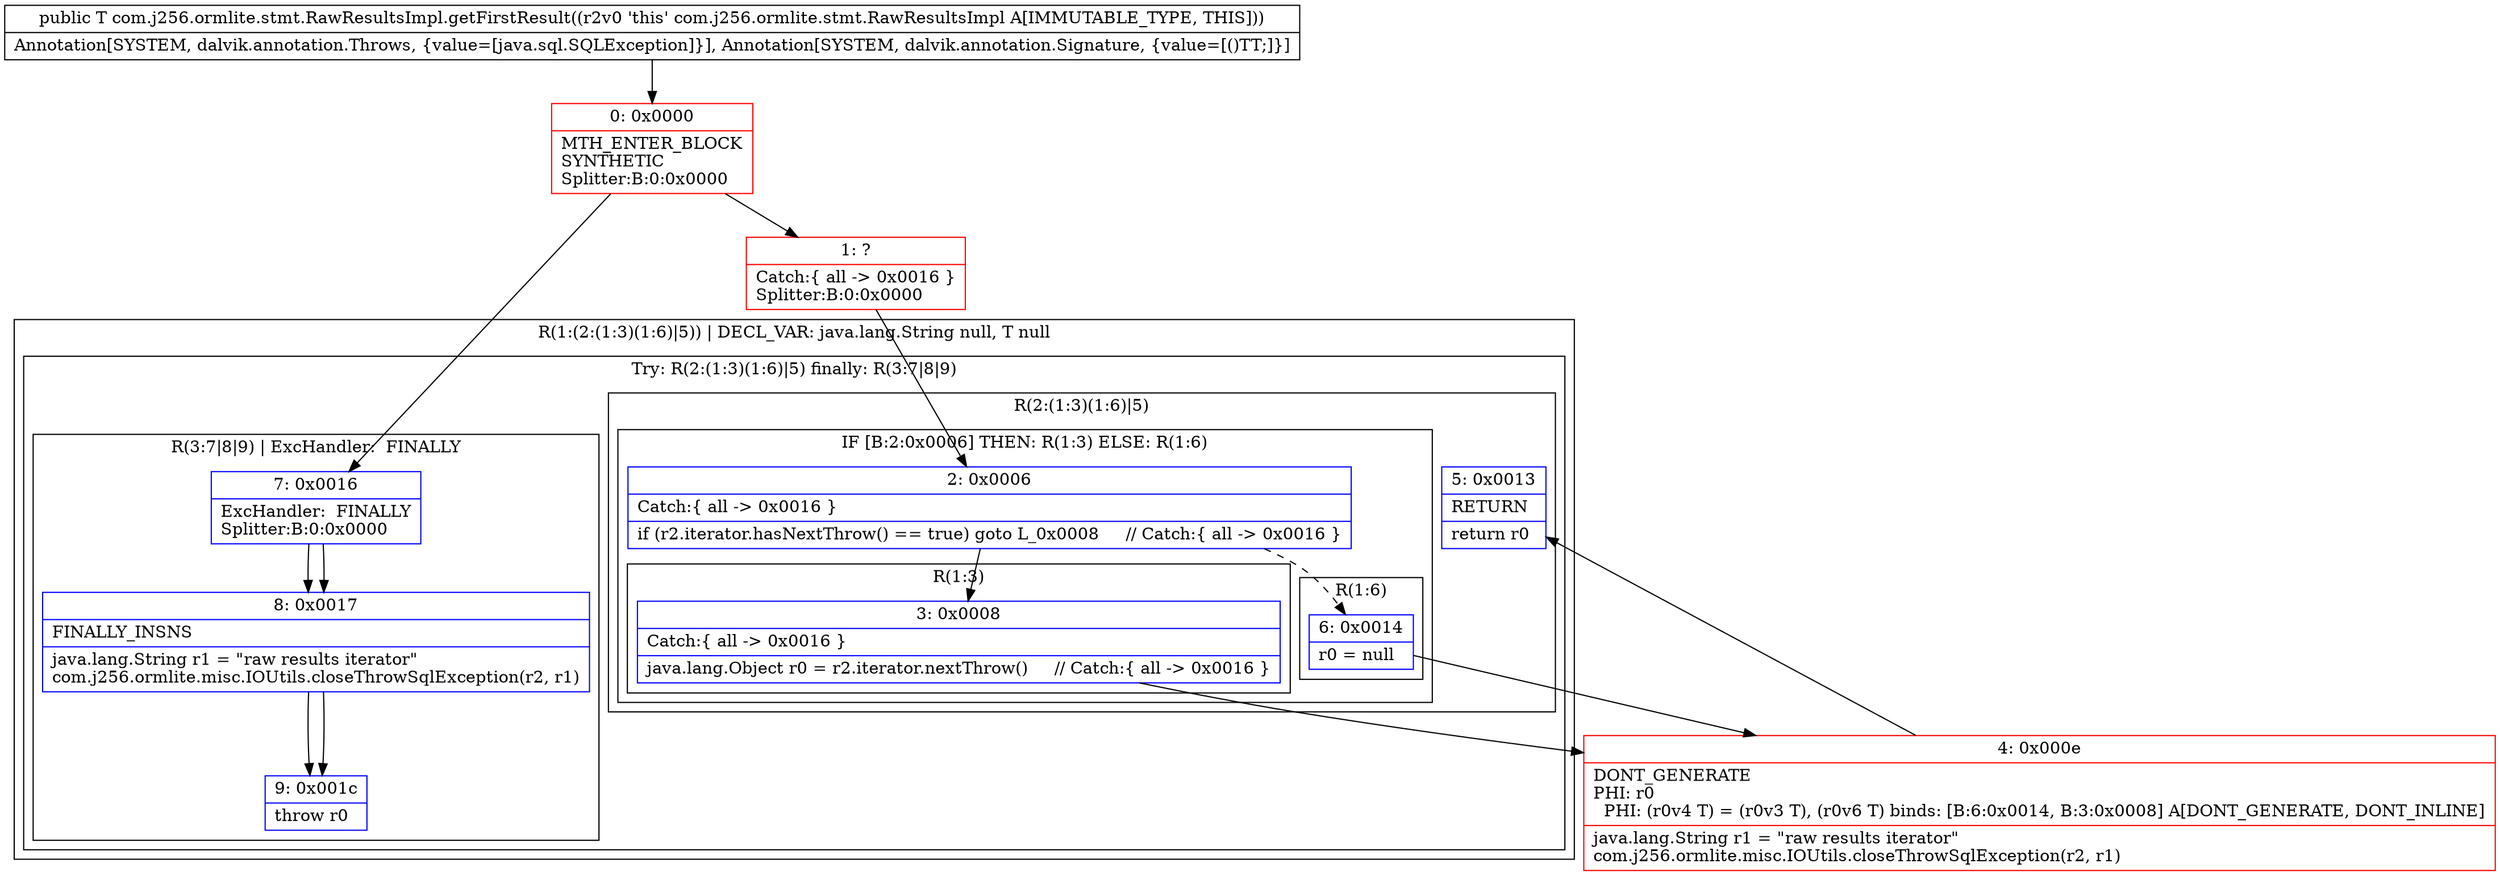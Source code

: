 digraph "CFG forcom.j256.ormlite.stmt.RawResultsImpl.getFirstResult()Ljava\/lang\/Object;" {
subgraph cluster_Region_1269517721 {
label = "R(1:(2:(1:3)(1:6)|5)) | DECL_VAR: java.lang.String null, T null\l";
node [shape=record,color=blue];
subgraph cluster_TryCatchRegion_2139205526 {
label = "Try: R(2:(1:3)(1:6)|5) finally: R(3:7|8|9)";
node [shape=record,color=blue];
subgraph cluster_Region_1145921351 {
label = "R(2:(1:3)(1:6)|5)";
node [shape=record,color=blue];
subgraph cluster_IfRegion_721927541 {
label = "IF [B:2:0x0006] THEN: R(1:3) ELSE: R(1:6)";
node [shape=record,color=blue];
Node_2 [shape=record,label="{2\:\ 0x0006|Catch:\{ all \-\> 0x0016 \}\l|if (r2.iterator.hasNextThrow() == true) goto L_0x0008     \/\/ Catch:\{ all \-\> 0x0016 \}\l}"];
subgraph cluster_Region_1028563747 {
label = "R(1:3)";
node [shape=record,color=blue];
Node_3 [shape=record,label="{3\:\ 0x0008|Catch:\{ all \-\> 0x0016 \}\l|java.lang.Object r0 = r2.iterator.nextThrow()     \/\/ Catch:\{ all \-\> 0x0016 \}\l}"];
}
subgraph cluster_Region_1131595903 {
label = "R(1:6)";
node [shape=record,color=blue];
Node_6 [shape=record,label="{6\:\ 0x0014|r0 = null\l}"];
}
}
Node_5 [shape=record,label="{5\:\ 0x0013|RETURN\l|return r0\l}"];
}
subgraph cluster_Region_1584912448 {
label = "R(3:7|8|9) | ExcHandler:  FINALLY\l";
node [shape=record,color=blue];
Node_7 [shape=record,label="{7\:\ 0x0016|ExcHandler:  FINALLY\lSplitter:B:0:0x0000\l}"];
Node_8 [shape=record,label="{8\:\ 0x0017|FINALLY_INSNS\l|java.lang.String r1 = \"raw results iterator\"\lcom.j256.ormlite.misc.IOUtils.closeThrowSqlException(r2, r1)\l}"];
Node_9 [shape=record,label="{9\:\ 0x001c|throw r0\l}"];
}
}
}
subgraph cluster_Region_1584912448 {
label = "R(3:7|8|9) | ExcHandler:  FINALLY\l";
node [shape=record,color=blue];
Node_7 [shape=record,label="{7\:\ 0x0016|ExcHandler:  FINALLY\lSplitter:B:0:0x0000\l}"];
Node_8 [shape=record,label="{8\:\ 0x0017|FINALLY_INSNS\l|java.lang.String r1 = \"raw results iterator\"\lcom.j256.ormlite.misc.IOUtils.closeThrowSqlException(r2, r1)\l}"];
Node_9 [shape=record,label="{9\:\ 0x001c|throw r0\l}"];
}
Node_0 [shape=record,color=red,label="{0\:\ 0x0000|MTH_ENTER_BLOCK\lSYNTHETIC\lSplitter:B:0:0x0000\l}"];
Node_1 [shape=record,color=red,label="{1\:\ ?|Catch:\{ all \-\> 0x0016 \}\lSplitter:B:0:0x0000\l}"];
Node_4 [shape=record,color=red,label="{4\:\ 0x000e|DONT_GENERATE\lPHI: r0 \l  PHI: (r0v4 T) = (r0v3 T), (r0v6 T) binds: [B:6:0x0014, B:3:0x0008] A[DONT_GENERATE, DONT_INLINE]\l|java.lang.String r1 = \"raw results iterator\"\lcom.j256.ormlite.misc.IOUtils.closeThrowSqlException(r2, r1)\l}"];
MethodNode[shape=record,label="{public T com.j256.ormlite.stmt.RawResultsImpl.getFirstResult((r2v0 'this' com.j256.ormlite.stmt.RawResultsImpl A[IMMUTABLE_TYPE, THIS]))  | Annotation[SYSTEM, dalvik.annotation.Throws, \{value=[java.sql.SQLException]\}], Annotation[SYSTEM, dalvik.annotation.Signature, \{value=[()TT;]\}]\l}"];
MethodNode -> Node_0;
Node_2 -> Node_3;
Node_2 -> Node_6[style=dashed];
Node_3 -> Node_4;
Node_6 -> Node_4;
Node_7 -> Node_8;
Node_8 -> Node_9;
Node_7 -> Node_8;
Node_8 -> Node_9;
Node_0 -> Node_1;
Node_0 -> Node_7;
Node_1 -> Node_2;
Node_4 -> Node_5;
}

